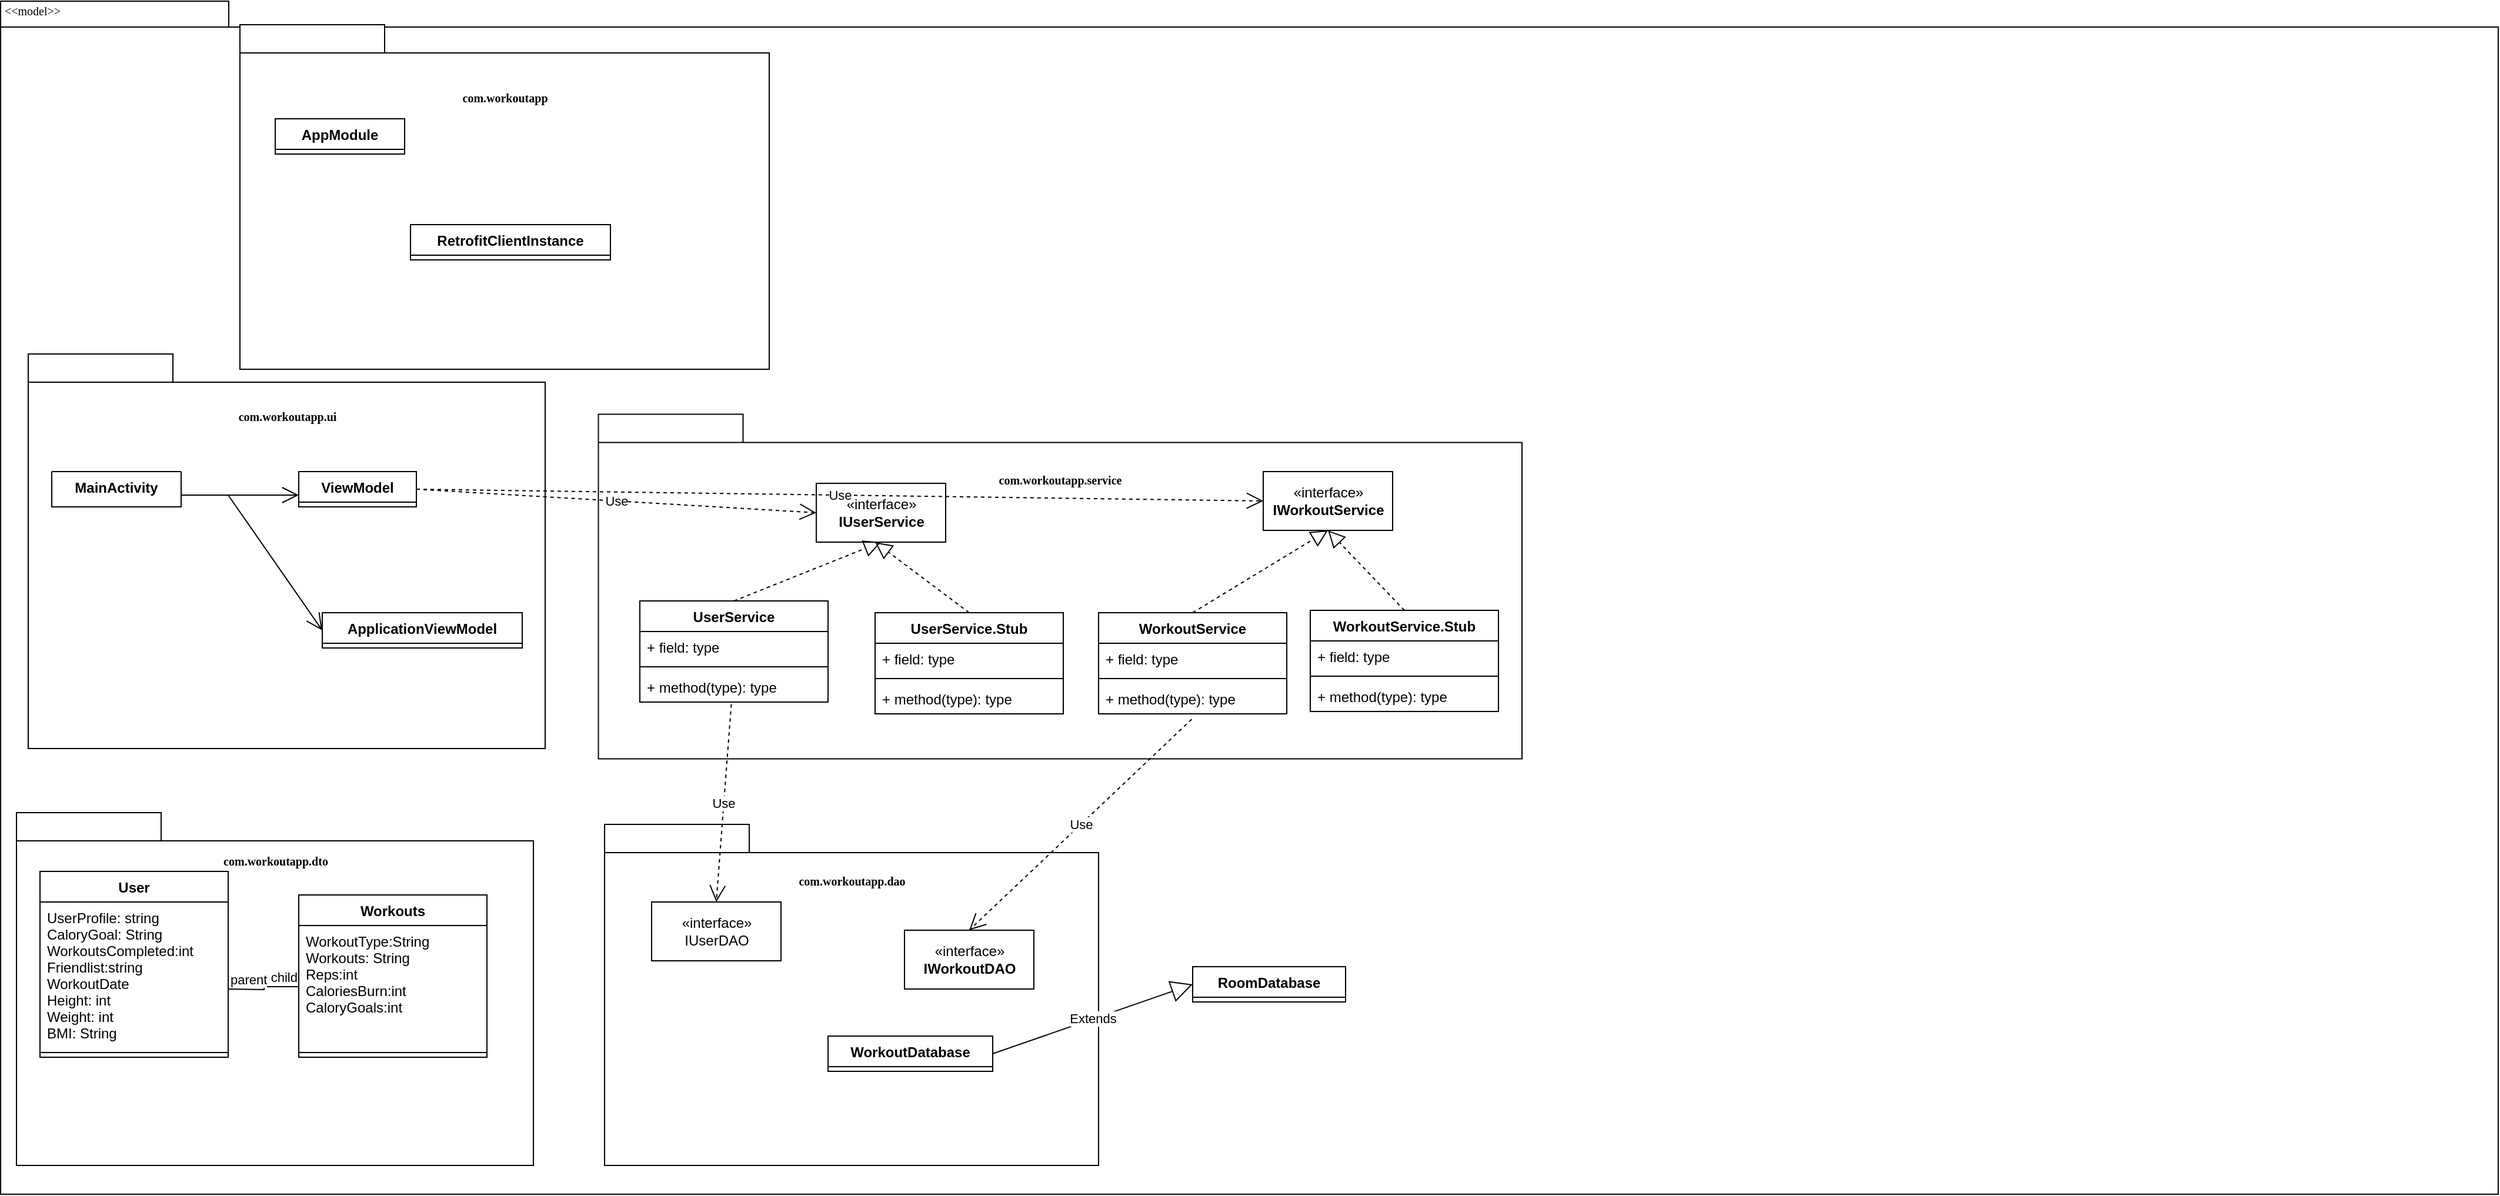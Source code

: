 <mxfile version="20.8.13" type="device"><diagram name="Page-1" id="b5b7bab2-c9e2-2cf4-8b2a-24fd1a2a6d21"><mxGraphModel dx="1400" dy="775" grid="1" gridSize="10" guides="1" tooltips="1" connect="1" arrows="1" fold="1" page="1" pageScale="1" pageWidth="827" pageHeight="1169" background="none" math="0" shadow="0"><root><mxCell id="0"/><mxCell id="1" parent="0"/><mxCell id="6e0c8c40b5770093-72" value="" style="shape=folder;fontStyle=1;spacingTop=10;tabWidth=194;tabHeight=22;tabPosition=left;html=1;rounded=0;shadow=0;comic=0;labelBackgroundColor=none;strokeWidth=1;fillColor=none;fontFamily=Verdana;fontSize=10;align=center;" parent="1" vertex="1"><mxGeometry x="326.5" y="40" width="2123.5" height="1014.5" as="geometry"/></mxCell><mxCell id="6e0c8c40b5770093-33" value="com.workoutapp.ui&lt;br&gt;&lt;br&gt;&lt;br&gt;&lt;br&gt;&lt;br&gt;&lt;br&gt;&lt;br&gt;&lt;br&gt;&lt;br&gt;&lt;br&gt;&lt;br&gt;&lt;br&gt;&lt;br&gt;&lt;br&gt;&lt;br&gt;&lt;br&gt;&lt;br&gt;&lt;br&gt;&lt;br&gt;&lt;br&gt;&lt;br&gt;" style="shape=folder;fontStyle=1;spacingTop=10;tabWidth=123;tabHeight=24;tabPosition=left;html=1;rounded=0;shadow=0;comic=0;labelBackgroundColor=none;strokeColor=#000000;strokeWidth=1;fillColor=#ffffff;fontFamily=Verdana;fontSize=10;fontColor=#000000;align=center;" parent="1" vertex="1"><mxGeometry x="350" y="340" width="439.5" height="335.5" as="geometry"/></mxCell><mxCell id="6e0c8c40b5770093-73" value="&amp;lt;&amp;lt;model&amp;gt;&amp;gt;" style="text;html=1;align=left;verticalAlign=top;spacingTop=-4;fontSize=10;fontFamily=Verdana" parent="1" vertex="1"><mxGeometry x="327.5" y="40" width="130" height="20" as="geometry"/></mxCell><mxCell id="iAE2OhG2qsst45PM8c0R-2" value="com.workoutapp.dto&lt;br&gt;&lt;br&gt;&lt;br&gt;&lt;br&gt;&lt;br&gt;&lt;br&gt;&lt;br&gt;&lt;br&gt;&lt;br&gt;&lt;br&gt;&lt;br&gt;&lt;br&gt;&lt;br&gt;&lt;br&gt;&lt;br&gt;&lt;br&gt;&lt;br&gt;&lt;br&gt;&lt;br&gt;&lt;br&gt;" style="shape=folder;fontStyle=1;spacingTop=10;tabWidth=123;tabHeight=24;tabPosition=left;html=1;rounded=0;shadow=0;comic=0;labelBackgroundColor=none;strokeColor=#000000;strokeWidth=1;fillColor=#ffffff;fontFamily=Verdana;fontSize=10;fontColor=#000000;align=center;" vertex="1" parent="1"><mxGeometry x="340" y="730" width="439.5" height="300" as="geometry"/></mxCell><mxCell id="iAE2OhG2qsst45PM8c0R-3" value="com.workoutapp.dao&lt;br&gt;&lt;br&gt;&lt;br&gt;&lt;br&gt;&lt;br&gt;&lt;br&gt;&lt;br&gt;&lt;br&gt;&lt;br&gt;&lt;br&gt;&lt;br&gt;&lt;br&gt;&lt;br&gt;&lt;br&gt;&lt;br&gt;&lt;br&gt;&lt;br&gt;&lt;br&gt;" style="shape=folder;fontStyle=1;spacingTop=10;tabWidth=123;tabHeight=24;tabPosition=left;html=1;rounded=0;shadow=0;comic=0;labelBackgroundColor=none;strokeColor=#000000;strokeWidth=1;fillColor=#ffffff;fontFamily=Verdana;fontSize=10;fontColor=#000000;align=center;" vertex="1" parent="1"><mxGeometry x="840" y="740" width="420" height="290" as="geometry"/></mxCell><mxCell id="iAE2OhG2qsst45PM8c0R-4" value="com.workoutapp.service&lt;br&gt;&lt;br&gt;&lt;br&gt;&lt;br&gt;&lt;br&gt;&lt;br&gt;&lt;br&gt;&lt;br&gt;&lt;br&gt;&lt;br&gt;&lt;br&gt;&lt;br&gt;&lt;br&gt;&lt;br&gt;&lt;br&gt;&lt;br&gt;&lt;br&gt;" style="shape=folder;fontStyle=1;spacingTop=10;tabWidth=123;tabHeight=24;tabPosition=left;html=1;rounded=0;shadow=0;comic=0;labelBackgroundColor=none;strokeColor=#000000;strokeWidth=1;fillColor=#ffffff;fontFamily=Verdana;fontSize=10;fontColor=#000000;align=center;" vertex="1" parent="1"><mxGeometry x="834.75" y="391.25" width="785.25" height="293" as="geometry"/></mxCell><mxCell id="iAE2OhG2qsst45PM8c0R-5" value="MainActivity" style="swimlane;fontStyle=1;align=center;verticalAlign=top;childLayout=stackLayout;horizontal=1;startSize=0;horizontalStack=0;resizeParent=1;resizeParentMax=0;resizeLast=0;collapsible=1;marginBottom=0;" vertex="1" collapsed="1" parent="1"><mxGeometry x="370" y="440" width="110" height="30" as="geometry"><mxRectangle x="360" y="430" width="160" height="86" as="alternateBounds"/></mxGeometry></mxCell><mxCell id="iAE2OhG2qsst45PM8c0R-6" value="+ field: type" style="text;strokeColor=none;fillColor=none;align=left;verticalAlign=top;spacingLeft=4;spacingRight=4;overflow=hidden;rotatable=0;points=[[0,0.5],[1,0.5]];portConstraint=eastwest;" vertex="1" parent="iAE2OhG2qsst45PM8c0R-5"><mxGeometry y="26" width="160" height="26" as="geometry"/></mxCell><mxCell id="iAE2OhG2qsst45PM8c0R-7" value="" style="line;strokeWidth=1;fillColor=none;align=left;verticalAlign=middle;spacingTop=-1;spacingLeft=3;spacingRight=3;rotatable=0;labelPosition=right;points=[];portConstraint=eastwest;strokeColor=inherit;" vertex="1" parent="iAE2OhG2qsst45PM8c0R-5"><mxGeometry y="52" width="160" height="8" as="geometry"/></mxCell><mxCell id="iAE2OhG2qsst45PM8c0R-8" value="+ method(type): type" style="text;strokeColor=none;fillColor=none;align=left;verticalAlign=top;spacingLeft=4;spacingRight=4;overflow=hidden;rotatable=0;points=[[0,0.5],[1,0.5]];portConstraint=eastwest;" vertex="1" parent="iAE2OhG2qsst45PM8c0R-5"><mxGeometry y="60" width="160" height="26" as="geometry"/></mxCell><mxCell id="iAE2OhG2qsst45PM8c0R-28" value="Use" style="endArrow=open;endSize=12;dashed=1;html=1;rounded=0;" edge="1" parent="iAE2OhG2qsst45PM8c0R-5"><mxGeometry width="160" relative="1" as="geometry"><mxPoint x="100" y="10" as="sourcePoint"/><mxPoint x="260" y="10" as="targetPoint"/></mxGeometry></mxCell><mxCell id="iAE2OhG2qsst45PM8c0R-9" value="ViewModel" style="swimlane;fontStyle=1;align=center;verticalAlign=top;childLayout=stackLayout;horizontal=1;startSize=26;horizontalStack=0;resizeParent=1;resizeParentMax=0;resizeLast=0;collapsible=1;marginBottom=0;" vertex="1" collapsed="1" parent="1"><mxGeometry x="580" y="440" width="100" height="30" as="geometry"><mxRectangle x="580" y="440" width="160" height="86" as="alternateBounds"/></mxGeometry></mxCell><mxCell id="iAE2OhG2qsst45PM8c0R-10" value="+ field: type" style="text;strokeColor=none;fillColor=none;align=left;verticalAlign=top;spacingLeft=4;spacingRight=4;overflow=hidden;rotatable=0;points=[[0,0.5],[1,0.5]];portConstraint=eastwest;" vertex="1" parent="iAE2OhG2qsst45PM8c0R-9"><mxGeometry y="26" width="160" height="26" as="geometry"/></mxCell><mxCell id="iAE2OhG2qsst45PM8c0R-11" value="" style="line;strokeWidth=1;fillColor=none;align=left;verticalAlign=middle;spacingTop=-1;spacingLeft=3;spacingRight=3;rotatable=0;labelPosition=right;points=[];portConstraint=eastwest;strokeColor=inherit;" vertex="1" parent="iAE2OhG2qsst45PM8c0R-9"><mxGeometry y="52" width="160" height="8" as="geometry"/></mxCell><mxCell id="iAE2OhG2qsst45PM8c0R-12" value="+ method(type): type" style="text;strokeColor=none;fillColor=none;align=left;verticalAlign=top;spacingLeft=4;spacingRight=4;overflow=hidden;rotatable=0;points=[[0,0.5],[1,0.5]];portConstraint=eastwest;" vertex="1" parent="iAE2OhG2qsst45PM8c0R-9"><mxGeometry y="60" width="160" height="26" as="geometry"/></mxCell><mxCell id="iAE2OhG2qsst45PM8c0R-13" value="ApplicationViewModel" style="swimlane;fontStyle=1;align=center;verticalAlign=top;childLayout=stackLayout;horizontal=1;startSize=26;horizontalStack=0;resizeParent=1;resizeParentMax=0;resizeLast=0;collapsible=1;marginBottom=0;" vertex="1" collapsed="1" parent="1"><mxGeometry x="600" y="560" width="170" height="30" as="geometry"><mxRectangle x="600" y="560" width="160" height="86" as="alternateBounds"/></mxGeometry></mxCell><mxCell id="iAE2OhG2qsst45PM8c0R-14" value="+ field: type" style="text;strokeColor=none;fillColor=none;align=left;verticalAlign=top;spacingLeft=4;spacingRight=4;overflow=hidden;rotatable=0;points=[[0,0.5],[1,0.5]];portConstraint=eastwest;" vertex="1" parent="iAE2OhG2qsst45PM8c0R-13"><mxGeometry y="26" width="160" height="26" as="geometry"/></mxCell><mxCell id="iAE2OhG2qsst45PM8c0R-15" value="" style="line;strokeWidth=1;fillColor=none;align=left;verticalAlign=middle;spacingTop=-1;spacingLeft=3;spacingRight=3;rotatable=0;labelPosition=right;points=[];portConstraint=eastwest;strokeColor=inherit;" vertex="1" parent="iAE2OhG2qsst45PM8c0R-13"><mxGeometry y="52" width="160" height="8" as="geometry"/></mxCell><mxCell id="iAE2OhG2qsst45PM8c0R-16" value="+ method(type): type" style="text;strokeColor=none;fillColor=none;align=left;verticalAlign=top;spacingLeft=4;spacingRight=4;overflow=hidden;rotatable=0;points=[[0,0.5],[1,0.5]];portConstraint=eastwest;" vertex="1" parent="iAE2OhG2qsst45PM8c0R-13"><mxGeometry y="60" width="160" height="26" as="geometry"/></mxCell><mxCell id="iAE2OhG2qsst45PM8c0R-17" value="com.workoutapp&lt;br&gt;&lt;br&gt;&lt;br&gt;&lt;br&gt;&lt;br&gt;&lt;br&gt;&lt;br&gt;&lt;br&gt;&lt;br&gt;&lt;br&gt;&lt;br&gt;&lt;br&gt;&lt;br&gt;&lt;br&gt;&lt;br&gt;&lt;br&gt;" style="shape=folder;fontStyle=1;spacingTop=10;tabWidth=123;tabHeight=24;tabPosition=left;html=1;rounded=0;shadow=0;comic=0;labelBackgroundColor=none;strokeColor=#000000;strokeWidth=1;fillColor=#ffffff;fontFamily=Verdana;fontSize=10;fontColor=#000000;align=center;" vertex="1" parent="1"><mxGeometry x="530" y="60" width="450" height="293" as="geometry"/></mxCell><mxCell id="iAE2OhG2qsst45PM8c0R-22" value="AppModule" style="swimlane;fontStyle=1;align=center;verticalAlign=top;childLayout=stackLayout;horizontal=1;startSize=26;horizontalStack=0;resizeParent=1;resizeParentMax=0;resizeLast=0;collapsible=1;marginBottom=0;" vertex="1" collapsed="1" parent="1"><mxGeometry x="560" y="140" width="110" height="30" as="geometry"><mxRectangle x="560" y="140" width="160" height="86" as="alternateBounds"/></mxGeometry></mxCell><mxCell id="iAE2OhG2qsst45PM8c0R-23" value="+ field: type" style="text;strokeColor=none;fillColor=none;align=left;verticalAlign=top;spacingLeft=4;spacingRight=4;overflow=hidden;rotatable=0;points=[[0,0.5],[1,0.5]];portConstraint=eastwest;" vertex="1" parent="iAE2OhG2qsst45PM8c0R-22"><mxGeometry y="26" width="160" height="26" as="geometry"/></mxCell><mxCell id="iAE2OhG2qsst45PM8c0R-24" value="" style="line;strokeWidth=1;fillColor=none;align=left;verticalAlign=middle;spacingTop=-1;spacingLeft=3;spacingRight=3;rotatable=0;labelPosition=right;points=[];portConstraint=eastwest;strokeColor=inherit;" vertex="1" parent="iAE2OhG2qsst45PM8c0R-22"><mxGeometry y="52" width="160" height="8" as="geometry"/></mxCell><mxCell id="iAE2OhG2qsst45PM8c0R-25" value="+ method(type): type" style="text;strokeColor=none;fillColor=none;align=left;verticalAlign=top;spacingLeft=4;spacingRight=4;overflow=hidden;rotatable=0;points=[[0,0.5],[1,0.5]];portConstraint=eastwest;" vertex="1" parent="iAE2OhG2qsst45PM8c0R-22"><mxGeometry y="60" width="160" height="26" as="geometry"/></mxCell><mxCell id="iAE2OhG2qsst45PM8c0R-31" value="User" style="swimlane;fontStyle=1;align=center;verticalAlign=top;childLayout=stackLayout;horizontal=1;startSize=26;horizontalStack=0;resizeParent=1;resizeParentMax=0;resizeLast=0;collapsible=1;marginBottom=0;" vertex="1" parent="1"><mxGeometry x="360" y="780" width="160" height="158" as="geometry"/></mxCell><mxCell id="iAE2OhG2qsst45PM8c0R-32" value="UserProfile: string&#10;CaloryGoal: String&#10;WorkoutsCompleted:int&#10;Friendlist:string&#10;WorkoutDate&#10;Height: int&#10;Weight: int&#10;BMI: String" style="text;strokeColor=none;fillColor=none;align=left;verticalAlign=top;spacingLeft=4;spacingRight=4;overflow=hidden;rotatable=0;points=[[0,0.5],[1,0.5]];portConstraint=eastwest;" vertex="1" parent="iAE2OhG2qsst45PM8c0R-31"><mxGeometry y="26" width="160" height="124" as="geometry"/></mxCell><mxCell id="iAE2OhG2qsst45PM8c0R-33" value="" style="line;strokeWidth=1;fillColor=none;align=left;verticalAlign=middle;spacingTop=-1;spacingLeft=3;spacingRight=3;rotatable=0;labelPosition=right;points=[];portConstraint=eastwest;strokeColor=inherit;" vertex="1" parent="iAE2OhG2qsst45PM8c0R-31"><mxGeometry y="150" width="160" height="8" as="geometry"/></mxCell><mxCell id="iAE2OhG2qsst45PM8c0R-35" value="Workouts" style="swimlane;fontStyle=1;align=center;verticalAlign=top;childLayout=stackLayout;horizontal=1;startSize=26;horizontalStack=0;resizeParent=1;resizeParentMax=0;resizeLast=0;collapsible=1;marginBottom=0;" vertex="1" parent="1"><mxGeometry x="580" y="800" width="160" height="138" as="geometry"/></mxCell><mxCell id="iAE2OhG2qsst45PM8c0R-36" value="WorkoutType:String&#10;Workouts: String&#10;Reps:int&#10;CaloriesBurn:int&#10;CaloryGoals:int" style="text;strokeColor=none;fillColor=none;align=left;verticalAlign=top;spacingLeft=4;spacingRight=4;overflow=hidden;rotatable=0;points=[[0,0.5],[1,0.5]];portConstraint=eastwest;" vertex="1" parent="iAE2OhG2qsst45PM8c0R-35"><mxGeometry y="26" width="160" height="104" as="geometry"/></mxCell><mxCell id="iAE2OhG2qsst45PM8c0R-40" value="" style="endArrow=none;html=1;edgeStyle=orthogonalEdgeStyle;rounded=0;entryX=0;entryY=0.5;entryDx=0;entryDy=0;" edge="1" parent="iAE2OhG2qsst45PM8c0R-35" target="iAE2OhG2qsst45PM8c0R-36"><mxGeometry relative="1" as="geometry"><mxPoint x="-60" y="80" as="sourcePoint"/><mxPoint x="100" y="80" as="targetPoint"/></mxGeometry></mxCell><mxCell id="iAE2OhG2qsst45PM8c0R-41" value="parent" style="edgeLabel;resizable=0;html=1;align=left;verticalAlign=bottom;" connectable="0" vertex="1" parent="iAE2OhG2qsst45PM8c0R-40"><mxGeometry x="-1" relative="1" as="geometry"/></mxCell><mxCell id="iAE2OhG2qsst45PM8c0R-42" value="child" style="edgeLabel;resizable=0;html=1;align=right;verticalAlign=bottom;" connectable="0" vertex="1" parent="iAE2OhG2qsst45PM8c0R-40"><mxGeometry x="1" relative="1" as="geometry"/></mxCell><mxCell id="iAE2OhG2qsst45PM8c0R-37" value="" style="line;strokeWidth=1;fillColor=none;align=left;verticalAlign=middle;spacingTop=-1;spacingLeft=3;spacingRight=3;rotatable=0;labelPosition=right;points=[];portConstraint=eastwest;strokeColor=inherit;" vertex="1" parent="iAE2OhG2qsst45PM8c0R-35"><mxGeometry y="130" width="160" height="8" as="geometry"/></mxCell><mxCell id="iAE2OhG2qsst45PM8c0R-43" value="UserService" style="swimlane;fontStyle=1;align=center;verticalAlign=top;childLayout=stackLayout;horizontal=1;startSize=26;horizontalStack=0;resizeParent=1;resizeParentMax=0;resizeLast=0;collapsible=1;marginBottom=0;" vertex="1" parent="1"><mxGeometry x="870" y="550" width="160" height="86" as="geometry"/></mxCell><mxCell id="iAE2OhG2qsst45PM8c0R-44" value="+ field: type" style="text;strokeColor=none;fillColor=none;align=left;verticalAlign=top;spacingLeft=4;spacingRight=4;overflow=hidden;rotatable=0;points=[[0,0.5],[1,0.5]];portConstraint=eastwest;" vertex="1" parent="iAE2OhG2qsst45PM8c0R-43"><mxGeometry y="26" width="160" height="26" as="geometry"/></mxCell><mxCell id="iAE2OhG2qsst45PM8c0R-45" value="" style="line;strokeWidth=1;fillColor=none;align=left;verticalAlign=middle;spacingTop=-1;spacingLeft=3;spacingRight=3;rotatable=0;labelPosition=right;points=[];portConstraint=eastwest;strokeColor=inherit;" vertex="1" parent="iAE2OhG2qsst45PM8c0R-43"><mxGeometry y="52" width="160" height="8" as="geometry"/></mxCell><mxCell id="iAE2OhG2qsst45PM8c0R-46" value="+ method(type): type" style="text;strokeColor=none;fillColor=none;align=left;verticalAlign=top;spacingLeft=4;spacingRight=4;overflow=hidden;rotatable=0;points=[[0,0.5],[1,0.5]];portConstraint=eastwest;" vertex="1" parent="iAE2OhG2qsst45PM8c0R-43"><mxGeometry y="60" width="160" height="26" as="geometry"/></mxCell><mxCell id="iAE2OhG2qsst45PM8c0R-47" value="WorkoutService" style="swimlane;fontStyle=1;align=center;verticalAlign=top;childLayout=stackLayout;horizontal=1;startSize=26;horizontalStack=0;resizeParent=1;resizeParentMax=0;resizeLast=0;collapsible=1;marginBottom=0;" vertex="1" parent="1"><mxGeometry x="1260" y="560" width="160" height="86" as="geometry"/></mxCell><mxCell id="iAE2OhG2qsst45PM8c0R-48" value="+ field: type" style="text;strokeColor=none;fillColor=none;align=left;verticalAlign=top;spacingLeft=4;spacingRight=4;overflow=hidden;rotatable=0;points=[[0,0.5],[1,0.5]];portConstraint=eastwest;" vertex="1" parent="iAE2OhG2qsst45PM8c0R-47"><mxGeometry y="26" width="160" height="26" as="geometry"/></mxCell><mxCell id="iAE2OhG2qsst45PM8c0R-49" value="" style="line;strokeWidth=1;fillColor=none;align=left;verticalAlign=middle;spacingTop=-1;spacingLeft=3;spacingRight=3;rotatable=0;labelPosition=right;points=[];portConstraint=eastwest;strokeColor=inherit;" vertex="1" parent="iAE2OhG2qsst45PM8c0R-47"><mxGeometry y="52" width="160" height="8" as="geometry"/></mxCell><mxCell id="iAE2OhG2qsst45PM8c0R-50" value="+ method(type): type" style="text;strokeColor=none;fillColor=none;align=left;verticalAlign=top;spacingLeft=4;spacingRight=4;overflow=hidden;rotatable=0;points=[[0,0.5],[1,0.5]];portConstraint=eastwest;" vertex="1" parent="iAE2OhG2qsst45PM8c0R-47"><mxGeometry y="60" width="160" height="26" as="geometry"/></mxCell><mxCell id="iAE2OhG2qsst45PM8c0R-51" value="«interface»&lt;br&gt;&lt;b&gt;IUserService&lt;/b&gt;" style="html=1;" vertex="1" parent="1"><mxGeometry x="1020" y="450" width="110" height="50" as="geometry"/></mxCell><mxCell id="iAE2OhG2qsst45PM8c0R-52" value="" style="endArrow=block;dashed=1;endFill=0;endSize=12;html=1;rounded=0;entryX=0.5;entryY=1;entryDx=0;entryDy=0;exitX=0.5;exitY=0;exitDx=0;exitDy=0;" edge="1" parent="1" source="iAE2OhG2qsst45PM8c0R-43" target="iAE2OhG2qsst45PM8c0R-51"><mxGeometry width="160" relative="1" as="geometry"><mxPoint x="840" y="530" as="sourcePoint"/><mxPoint x="1000" y="530" as="targetPoint"/></mxGeometry></mxCell><mxCell id="iAE2OhG2qsst45PM8c0R-53" value="UserService.Stub" style="swimlane;fontStyle=1;align=center;verticalAlign=top;childLayout=stackLayout;horizontal=1;startSize=26;horizontalStack=0;resizeParent=1;resizeParentMax=0;resizeLast=0;collapsible=1;marginBottom=0;" vertex="1" parent="1"><mxGeometry x="1070" y="560" width="160" height="86" as="geometry"/></mxCell><mxCell id="iAE2OhG2qsst45PM8c0R-54" value="+ field: type" style="text;strokeColor=none;fillColor=none;align=left;verticalAlign=top;spacingLeft=4;spacingRight=4;overflow=hidden;rotatable=0;points=[[0,0.5],[1,0.5]];portConstraint=eastwest;" vertex="1" parent="iAE2OhG2qsst45PM8c0R-53"><mxGeometry y="26" width="160" height="26" as="geometry"/></mxCell><mxCell id="iAE2OhG2qsst45PM8c0R-55" value="" style="line;strokeWidth=1;fillColor=none;align=left;verticalAlign=middle;spacingTop=-1;spacingLeft=3;spacingRight=3;rotatable=0;labelPosition=right;points=[];portConstraint=eastwest;strokeColor=inherit;" vertex="1" parent="iAE2OhG2qsst45PM8c0R-53"><mxGeometry y="52" width="160" height="8" as="geometry"/></mxCell><mxCell id="iAE2OhG2qsst45PM8c0R-56" value="+ method(type): type" style="text;strokeColor=none;fillColor=none;align=left;verticalAlign=top;spacingLeft=4;spacingRight=4;overflow=hidden;rotatable=0;points=[[0,0.5],[1,0.5]];portConstraint=eastwest;" vertex="1" parent="iAE2OhG2qsst45PM8c0R-53"><mxGeometry y="60" width="160" height="26" as="geometry"/></mxCell><mxCell id="iAE2OhG2qsst45PM8c0R-57" value="WorkoutService.Stub" style="swimlane;fontStyle=1;align=center;verticalAlign=top;childLayout=stackLayout;horizontal=1;startSize=26;horizontalStack=0;resizeParent=1;resizeParentMax=0;resizeLast=0;collapsible=1;marginBottom=0;" vertex="1" parent="1"><mxGeometry x="1440" y="558" width="160" height="86" as="geometry"/></mxCell><mxCell id="iAE2OhG2qsst45PM8c0R-58" value="+ field: type" style="text;strokeColor=none;fillColor=none;align=left;verticalAlign=top;spacingLeft=4;spacingRight=4;overflow=hidden;rotatable=0;points=[[0,0.5],[1,0.5]];portConstraint=eastwest;" vertex="1" parent="iAE2OhG2qsst45PM8c0R-57"><mxGeometry y="26" width="160" height="26" as="geometry"/></mxCell><mxCell id="iAE2OhG2qsst45PM8c0R-59" value="" style="line;strokeWidth=1;fillColor=none;align=left;verticalAlign=middle;spacingTop=-1;spacingLeft=3;spacingRight=3;rotatable=0;labelPosition=right;points=[];portConstraint=eastwest;strokeColor=inherit;" vertex="1" parent="iAE2OhG2qsst45PM8c0R-57"><mxGeometry y="52" width="160" height="8" as="geometry"/></mxCell><mxCell id="iAE2OhG2qsst45PM8c0R-60" value="+ method(type): type" style="text;strokeColor=none;fillColor=none;align=left;verticalAlign=top;spacingLeft=4;spacingRight=4;overflow=hidden;rotatable=0;points=[[0,0.5],[1,0.5]];portConstraint=eastwest;" vertex="1" parent="iAE2OhG2qsst45PM8c0R-57"><mxGeometry y="60" width="160" height="26" as="geometry"/></mxCell><mxCell id="iAE2OhG2qsst45PM8c0R-61" value="«interface»&lt;br&gt;&lt;b&gt;IWorkoutService&lt;/b&gt;" style="html=1;" vertex="1" parent="1"><mxGeometry x="1400" y="440" width="110" height="50" as="geometry"/></mxCell><mxCell id="iAE2OhG2qsst45PM8c0R-62" value="" style="endArrow=block;dashed=1;endFill=0;endSize=12;html=1;rounded=0;exitX=0.5;exitY=0;exitDx=0;exitDy=0;" edge="1" parent="1" source="iAE2OhG2qsst45PM8c0R-53"><mxGeometry width="160" relative="1" as="geometry"><mxPoint x="1140" y="510" as="sourcePoint"/><mxPoint x="1070" y="500" as="targetPoint"/></mxGeometry></mxCell><mxCell id="iAE2OhG2qsst45PM8c0R-63" value="" style="endArrow=block;dashed=1;endFill=0;endSize=12;html=1;rounded=0;entryX=0.5;entryY=1;entryDx=0;entryDy=0;exitX=0.5;exitY=0;exitDx=0;exitDy=0;" edge="1" parent="1" source="iAE2OhG2qsst45PM8c0R-47" target="iAE2OhG2qsst45PM8c0R-61"><mxGeometry width="160" relative="1" as="geometry"><mxPoint x="1320" y="520" as="sourcePoint"/><mxPoint x="1480" y="520" as="targetPoint"/></mxGeometry></mxCell><mxCell id="iAE2OhG2qsst45PM8c0R-64" value="" style="endArrow=block;dashed=1;endFill=0;endSize=12;html=1;rounded=0;entryX=0.5;entryY=1;entryDx=0;entryDy=0;exitX=0.5;exitY=0;exitDx=0;exitDy=0;" edge="1" parent="1" source="iAE2OhG2qsst45PM8c0R-57" target="iAE2OhG2qsst45PM8c0R-61"><mxGeometry width="160" relative="1" as="geometry"><mxPoint x="1490" y="740" as="sourcePoint"/><mxPoint x="1650" y="740" as="targetPoint"/></mxGeometry></mxCell><mxCell id="iAE2OhG2qsst45PM8c0R-65" value="" style="endArrow=open;endFill=1;endSize=12;html=1;rounded=0;" edge="1" parent="1"><mxGeometry width="160" relative="1" as="geometry"><mxPoint x="480" y="460" as="sourcePoint"/><mxPoint x="580" y="460" as="targetPoint"/></mxGeometry></mxCell><mxCell id="iAE2OhG2qsst45PM8c0R-66" value="" style="endArrow=open;endFill=1;endSize=12;html=1;rounded=0;entryX=0;entryY=0.5;entryDx=0;entryDy=0;" edge="1" parent="1" target="iAE2OhG2qsst45PM8c0R-13"><mxGeometry width="160" relative="1" as="geometry"><mxPoint x="520" y="460" as="sourcePoint"/><mxPoint x="670" y="520" as="targetPoint"/></mxGeometry></mxCell><mxCell id="iAE2OhG2qsst45PM8c0R-67" value="Use" style="endArrow=open;endSize=12;dashed=1;html=1;rounded=0;exitX=1;exitY=0.5;exitDx=0;exitDy=0;entryX=0;entryY=0.5;entryDx=0;entryDy=0;" edge="1" parent="1" source="iAE2OhG2qsst45PM8c0R-9" target="iAE2OhG2qsst45PM8c0R-51"><mxGeometry width="160" relative="1" as="geometry"><mxPoint x="710" y="460" as="sourcePoint"/><mxPoint x="870" y="460" as="targetPoint"/></mxGeometry></mxCell><mxCell id="iAE2OhG2qsst45PM8c0R-68" value="Use" style="endArrow=open;endSize=12;dashed=1;html=1;rounded=0;exitX=1;exitY=0.5;exitDx=0;exitDy=0;entryX=0;entryY=0.5;entryDx=0;entryDy=0;" edge="1" parent="1" source="iAE2OhG2qsst45PM8c0R-9" target="iAE2OhG2qsst45PM8c0R-61"><mxGeometry width="160" relative="1" as="geometry"><mxPoint x="720" y="510" as="sourcePoint"/><mxPoint x="880" y="510" as="targetPoint"/></mxGeometry></mxCell><mxCell id="iAE2OhG2qsst45PM8c0R-69" value="«interface»&lt;br&gt;IUserDAO" style="html=1;" vertex="1" parent="1"><mxGeometry x="880" y="806" width="110" height="50" as="geometry"/></mxCell><mxCell id="iAE2OhG2qsst45PM8c0R-70" value="Use" style="endArrow=open;endSize=12;dashed=1;html=1;rounded=0;exitX=0.486;exitY=1.069;exitDx=0;exitDy=0;exitPerimeter=0;entryX=0.5;entryY=0;entryDx=0;entryDy=0;" edge="1" parent="1" source="iAE2OhG2qsst45PM8c0R-46" target="iAE2OhG2qsst45PM8c0R-69"><mxGeometry width="160" relative="1" as="geometry"><mxPoint x="930" y="920" as="sourcePoint"/><mxPoint x="1090" y="920" as="targetPoint"/></mxGeometry></mxCell><mxCell id="iAE2OhG2qsst45PM8c0R-71" value="RetrofitClientInstance" style="swimlane;fontStyle=1;align=center;verticalAlign=top;childLayout=stackLayout;horizontal=1;startSize=26;horizontalStack=0;resizeParent=1;resizeParentMax=0;resizeLast=0;collapsible=1;marginBottom=0;" vertex="1" collapsed="1" parent="1"><mxGeometry x="675" y="230" width="170" height="30" as="geometry"><mxRectangle x="675" y="230" width="160" height="86" as="alternateBounds"/></mxGeometry></mxCell><mxCell id="iAE2OhG2qsst45PM8c0R-72" value="+ field: type" style="text;strokeColor=none;fillColor=none;align=left;verticalAlign=top;spacingLeft=4;spacingRight=4;overflow=hidden;rotatable=0;points=[[0,0.5],[1,0.5]];portConstraint=eastwest;" vertex="1" parent="iAE2OhG2qsst45PM8c0R-71"><mxGeometry y="26" width="160" height="26" as="geometry"/></mxCell><mxCell id="iAE2OhG2qsst45PM8c0R-73" value="" style="line;strokeWidth=1;fillColor=none;align=left;verticalAlign=middle;spacingTop=-1;spacingLeft=3;spacingRight=3;rotatable=0;labelPosition=right;points=[];portConstraint=eastwest;strokeColor=inherit;" vertex="1" parent="iAE2OhG2qsst45PM8c0R-71"><mxGeometry y="52" width="160" height="8" as="geometry"/></mxCell><mxCell id="iAE2OhG2qsst45PM8c0R-74" value="+ method(type): type" style="text;strokeColor=none;fillColor=none;align=left;verticalAlign=top;spacingLeft=4;spacingRight=4;overflow=hidden;rotatable=0;points=[[0,0.5],[1,0.5]];portConstraint=eastwest;" vertex="1" parent="iAE2OhG2qsst45PM8c0R-71"><mxGeometry y="60" width="160" height="26" as="geometry"/></mxCell><mxCell id="iAE2OhG2qsst45PM8c0R-79" value="«interface»&lt;br&gt;&lt;b&gt;IWorkoutDAO&lt;/b&gt;" style="html=1;" vertex="1" parent="1"><mxGeometry x="1095" y="830" width="110" height="50" as="geometry"/></mxCell><mxCell id="iAE2OhG2qsst45PM8c0R-80" value="Use" style="endArrow=open;endSize=12;dashed=1;html=1;rounded=0;exitX=0.495;exitY=1.177;exitDx=0;exitDy=0;exitPerimeter=0;entryX=0.5;entryY=0;entryDx=0;entryDy=0;" edge="1" parent="1" source="iAE2OhG2qsst45PM8c0R-50" target="iAE2OhG2qsst45PM8c0R-79"><mxGeometry width="160" relative="1" as="geometry"><mxPoint x="1140" y="730" as="sourcePoint"/><mxPoint x="1300" y="730" as="targetPoint"/></mxGeometry></mxCell><mxCell id="iAE2OhG2qsst45PM8c0R-81" value="WorkoutDatabase" style="swimlane;fontStyle=1;align=center;verticalAlign=top;childLayout=stackLayout;horizontal=1;startSize=26;horizontalStack=0;resizeParent=1;resizeParentMax=0;resizeLast=0;collapsible=1;marginBottom=0;" vertex="1" collapsed="1" parent="1"><mxGeometry x="1030" y="920" width="140" height="30" as="geometry"><mxRectangle x="1030" y="920" width="160" height="86" as="alternateBounds"/></mxGeometry></mxCell><mxCell id="iAE2OhG2qsst45PM8c0R-82" value="+ field: type" style="text;strokeColor=none;fillColor=none;align=left;verticalAlign=top;spacingLeft=4;spacingRight=4;overflow=hidden;rotatable=0;points=[[0,0.5],[1,0.5]];portConstraint=eastwest;" vertex="1" parent="iAE2OhG2qsst45PM8c0R-81"><mxGeometry y="26" width="160" height="26" as="geometry"/></mxCell><mxCell id="iAE2OhG2qsst45PM8c0R-83" value="" style="line;strokeWidth=1;fillColor=none;align=left;verticalAlign=middle;spacingTop=-1;spacingLeft=3;spacingRight=3;rotatable=0;labelPosition=right;points=[];portConstraint=eastwest;strokeColor=inherit;" vertex="1" parent="iAE2OhG2qsst45PM8c0R-81"><mxGeometry y="52" width="160" height="8" as="geometry"/></mxCell><mxCell id="iAE2OhG2qsst45PM8c0R-84" value="+ method(type): type" style="text;strokeColor=none;fillColor=none;align=left;verticalAlign=top;spacingLeft=4;spacingRight=4;overflow=hidden;rotatable=0;points=[[0,0.5],[1,0.5]];portConstraint=eastwest;" vertex="1" parent="iAE2OhG2qsst45PM8c0R-81"><mxGeometry y="60" width="160" height="26" as="geometry"/></mxCell><mxCell id="iAE2OhG2qsst45PM8c0R-85" value="RoomDatabase" style="swimlane;fontStyle=1;align=center;verticalAlign=top;childLayout=stackLayout;horizontal=1;startSize=26;horizontalStack=0;resizeParent=1;resizeParentMax=0;resizeLast=0;collapsible=1;marginBottom=0;" vertex="1" collapsed="1" parent="1"><mxGeometry x="1340" y="861" width="130" height="30" as="geometry"><mxRectangle x="1340" y="861" width="160" height="86" as="alternateBounds"/></mxGeometry></mxCell><mxCell id="iAE2OhG2qsst45PM8c0R-86" value="+ field: type" style="text;strokeColor=none;fillColor=none;align=left;verticalAlign=top;spacingLeft=4;spacingRight=4;overflow=hidden;rotatable=0;points=[[0,0.5],[1,0.5]];portConstraint=eastwest;" vertex="1" parent="iAE2OhG2qsst45PM8c0R-85"><mxGeometry y="26" width="160" height="26" as="geometry"/></mxCell><mxCell id="iAE2OhG2qsst45PM8c0R-87" value="" style="line;strokeWidth=1;fillColor=none;align=left;verticalAlign=middle;spacingTop=-1;spacingLeft=3;spacingRight=3;rotatable=0;labelPosition=right;points=[];portConstraint=eastwest;strokeColor=inherit;" vertex="1" parent="iAE2OhG2qsst45PM8c0R-85"><mxGeometry y="52" width="160" height="8" as="geometry"/></mxCell><mxCell id="iAE2OhG2qsst45PM8c0R-88" value="+ method(type): type" style="text;strokeColor=none;fillColor=none;align=left;verticalAlign=top;spacingLeft=4;spacingRight=4;overflow=hidden;rotatable=0;points=[[0,0.5],[1,0.5]];portConstraint=eastwest;" vertex="1" parent="iAE2OhG2qsst45PM8c0R-85"><mxGeometry y="60" width="160" height="26" as="geometry"/></mxCell><mxCell id="iAE2OhG2qsst45PM8c0R-89" value="Extends" style="endArrow=block;endSize=16;endFill=0;html=1;rounded=0;exitX=1;exitY=0.5;exitDx=0;exitDy=0;entryX=0;entryY=0.5;entryDx=0;entryDy=0;" edge="1" parent="1" source="iAE2OhG2qsst45PM8c0R-81" target="iAE2OhG2qsst45PM8c0R-85"><mxGeometry width="160" relative="1" as="geometry"><mxPoint x="1350" y="960" as="sourcePoint"/><mxPoint x="1510" y="960" as="targetPoint"/></mxGeometry></mxCell></root></mxGraphModel></diagram></mxfile>